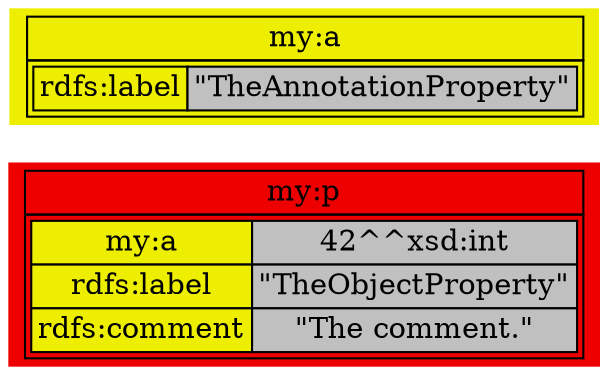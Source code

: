 digraph OWL {
 rankdir="LR";
 node[shape=plaintext];
n1[style=filled,fillcolor="red2",label=<
<table border='0' cellborder='1' cellspacing='0'>
 <tr>
  <td>my:p</td>
 </tr>
 <tr>
  <td>
   <table border='0' cellborder='1' cellspacing='0'>
    <tr>
     <td bgcolor="yellow2">my:a</td>
     <td bgcolor="gray">42^^xsd:int</td>
    </tr>
    <tr>
     <td bgcolor="yellow2">rdfs:label</td>
     <td bgcolor="gray">"TheObjectProperty"</td>
    </tr>
    <tr>
     <td bgcolor="yellow2">rdfs:comment</td>
     <td bgcolor="gray">"The comment."</td>
    </tr>
   </table>
  </td>
 </tr>
</table>
>
];n2[style=filled,fillcolor="yellow2",label=<
<table border='0' cellborder='1' cellspacing='0'>
 <tr>
  <td>my:a</td>
 </tr>
 <tr>
  <td>
   <table border='0' cellborder='1' cellspacing='0'>
    <tr>
     <td bgcolor="yellow2">rdfs:label</td>
     <td bgcolor="gray">"TheAnnotationProperty"</td>
    </tr>
   </table>
  </td>
 </tr>
</table>
>
];
}
